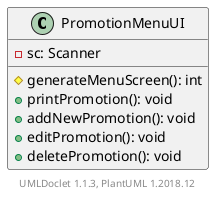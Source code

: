 @startuml

    class PromotionMenuUI [[../sg/edu/ntu/scse/cz2002/ui/PromotionMenuUI.html]] {
        -sc: Scanner
        #generateMenuScreen(): int
        +printPromotion(): void
        +addNewPromotion(): void
        +editPromotion(): void
        +deletePromotion(): void
    }


    center footer UMLDoclet 1.1.3, PlantUML 1.2018.12
@enduml
